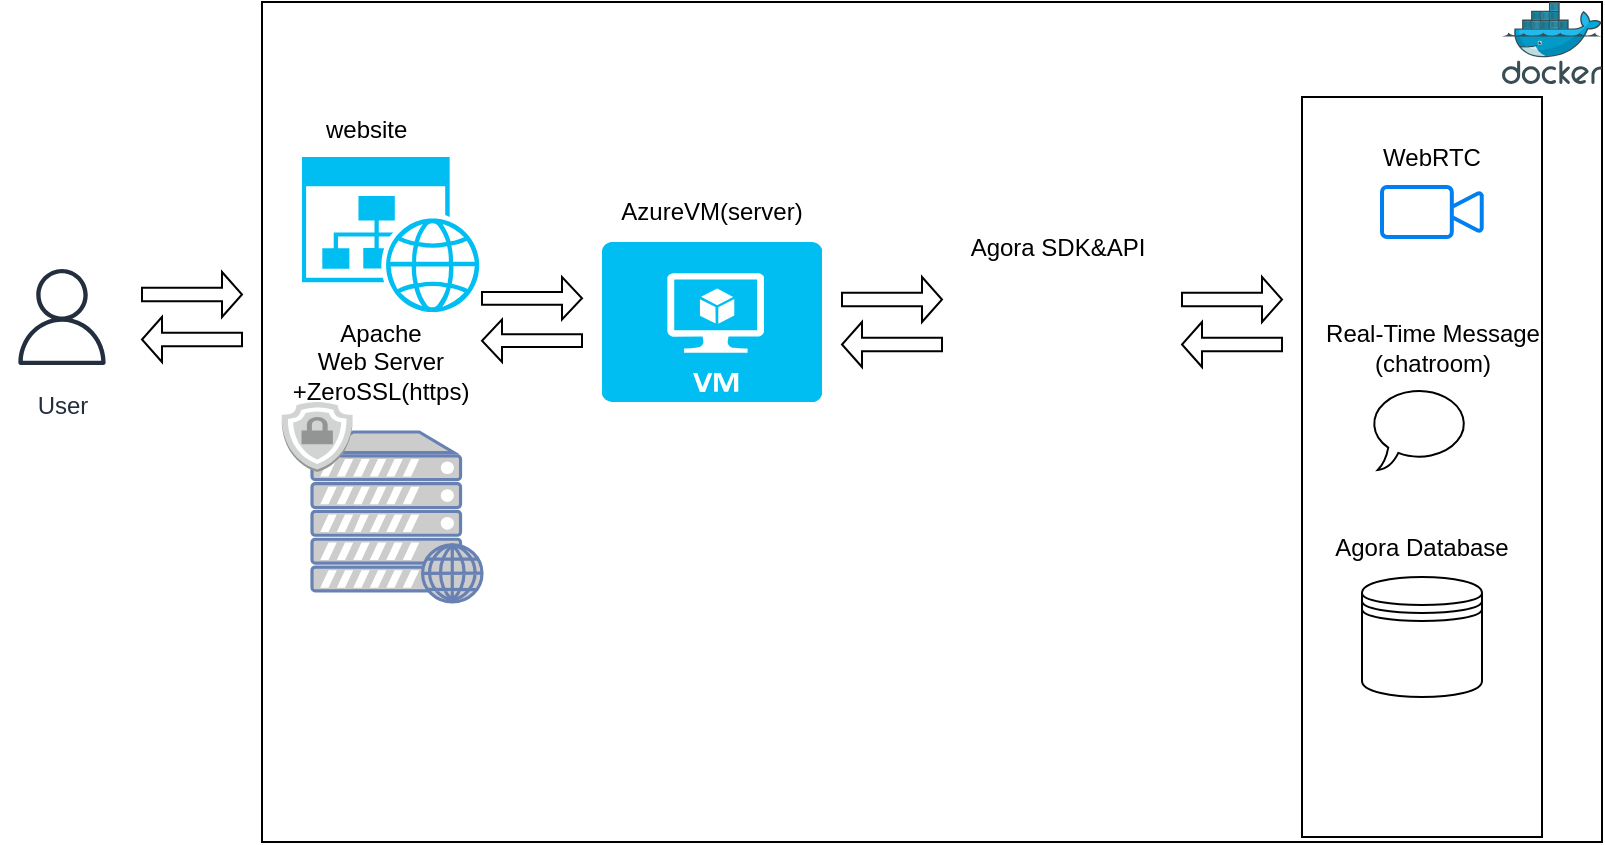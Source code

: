 <mxfile version="20.7.4" type="github">
  <diagram id="4lbaAA7GF88f6-nXXz54" name="Page-1">
    <mxGraphModel dx="1034" dy="438" grid="1" gridSize="10" guides="1" tooltips="1" connect="1" arrows="1" fold="1" page="1" pageScale="1" pageWidth="850" pageHeight="1100" math="0" shadow="0">
      <root>
        <mxCell id="0" />
        <mxCell id="1" parent="0" />
        <mxCell id="vfFkaF0R44FNCo4ghhD2-102" value="" style="rounded=0;whiteSpace=wrap;html=1;" vertex="1" parent="1">
          <mxGeometry x="130" y="40" width="670" height="420" as="geometry" />
        </mxCell>
        <mxCell id="vfFkaF0R44FNCo4ghhD2-1" value="User" style="sketch=0;outlineConnect=0;fontColor=#232F3E;gradientColor=none;strokeColor=#232F3E;fillColor=#ffffff;dashed=0;verticalLabelPosition=bottom;verticalAlign=top;align=center;html=1;fontSize=12;fontStyle=0;aspect=fixed;shape=mxgraph.aws4.resourceIcon;resIcon=mxgraph.aws4.user;" vertex="1" parent="1">
          <mxGeometry y="167.5" width="60" height="60" as="geometry" />
        </mxCell>
        <mxCell id="vfFkaF0R44FNCo4ghhD2-23" value="" style="group" vertex="1" connectable="0" parent="1">
          <mxGeometry x="139.7" y="205" width="100.3" height="135" as="geometry" />
        </mxCell>
        <mxCell id="vfFkaF0R44FNCo4ghhD2-7" value="Apache&lt;br&gt;Web Server&lt;br&gt;+ZeroSSL(https)" style="text;html=1;strokeColor=none;fillColor=none;align=center;verticalAlign=middle;whiteSpace=wrap;rounded=0;" vertex="1" parent="vfFkaF0R44FNCo4ghhD2-23">
          <mxGeometry x="11.45" width="77.4" height="30" as="geometry" />
        </mxCell>
        <mxCell id="vfFkaF0R44FNCo4ghhD2-18" value="" style="group" vertex="1" connectable="0" parent="vfFkaF0R44FNCo4ghhD2-23">
          <mxGeometry y="35" width="100.3" height="100" as="geometry" />
        </mxCell>
        <mxCell id="vfFkaF0R44FNCo4ghhD2-19" value="" style="fontColor=#0066CC;verticalAlign=top;verticalLabelPosition=bottom;labelPosition=center;align=center;html=1;outlineConnect=0;fillColor=#CCCCCC;strokeColor=#6881B3;gradientColor=none;gradientDirection=north;strokeWidth=2;shape=mxgraph.networks.web_server;movable=1;resizable=1;rotatable=1;deletable=1;editable=1;connectable=1;" vertex="1" parent="vfFkaF0R44FNCo4ghhD2-18">
          <mxGeometry x="15.3" y="15" width="85" height="85" as="geometry" />
        </mxCell>
        <mxCell id="vfFkaF0R44FNCo4ghhD2-20" value="" style="outlineConnect=0;dashed=0;verticalLabelPosition=bottom;verticalAlign=top;align=center;html=1;shape=mxgraph.aws3.ssl_padlock;fillColor=#D2D3D3;gradientColor=none;movable=1;resizable=1;rotatable=1;deletable=1;editable=1;connectable=1;" vertex="1" parent="vfFkaF0R44FNCo4ghhD2-18">
          <mxGeometry width="35.6" height="35" as="geometry" />
        </mxCell>
        <mxCell id="vfFkaF0R44FNCo4ghhD2-30" value="" style="group" vertex="1" connectable="0" parent="1">
          <mxGeometry x="150" y="90" width="90" height="105" as="geometry" />
        </mxCell>
        <mxCell id="vfFkaF0R44FNCo4ghhD2-28" value="" style="verticalLabelPosition=bottom;html=1;verticalAlign=top;align=center;strokeColor=none;fillColor=#00BEF2;shape=mxgraph.azure.website_generic;pointerEvents=1;" vertex="1" parent="vfFkaF0R44FNCo4ghhD2-30">
          <mxGeometry y="27.5" width="90" height="77.5" as="geometry" />
        </mxCell>
        <mxCell id="vfFkaF0R44FNCo4ghhD2-29" value="website" style="text;whiteSpace=wrap;html=1;" vertex="1" parent="vfFkaF0R44FNCo4ghhD2-30">
          <mxGeometry x="10" width="70" height="40" as="geometry" />
        </mxCell>
        <mxCell id="vfFkaF0R44FNCo4ghhD2-24" value="" style="group" vertex="1" connectable="0" parent="1">
          <mxGeometry x="300.0" y="130" width="110" height="110" as="geometry" />
        </mxCell>
        <mxCell id="vfFkaF0R44FNCo4ghhD2-21" value="" style="verticalLabelPosition=bottom;html=1;verticalAlign=top;align=center;strokeColor=none;fillColor=#00BEF2;shape=mxgraph.azure.virtual_machine;" vertex="1" parent="vfFkaF0R44FNCo4ghhD2-24">
          <mxGeometry y="30" width="110" height="80" as="geometry" />
        </mxCell>
        <mxCell id="vfFkaF0R44FNCo4ghhD2-22" value="AzureVM(server)" style="text;html=1;strokeColor=none;fillColor=none;align=center;verticalAlign=middle;whiteSpace=wrap;rounded=0;" vertex="1" parent="vfFkaF0R44FNCo4ghhD2-24">
          <mxGeometry x="25" width="60" height="30" as="geometry" />
        </mxCell>
        <mxCell id="vfFkaF0R44FNCo4ghhD2-48" value="" style="group" vertex="1" connectable="0" parent="1">
          <mxGeometry x="477.5" y="147.5" width="100" height="74.39" as="geometry" />
        </mxCell>
        <mxCell id="vfFkaF0R44FNCo4ghhD2-37" value="" style="shape=image;verticalLabelPosition=bottom;labelBackgroundColor=default;verticalAlign=top;aspect=fixed;imageAspect=0;image=https://www.agora.io/en/wp-content/themes/agora-main/images/agora-logo.svg;container=0;" vertex="1" parent="vfFkaF0R44FNCo4ghhD2-48">
          <mxGeometry x="4.25" y="42.5" width="91.5" height="31.89" as="geometry" />
        </mxCell>
        <mxCell id="vfFkaF0R44FNCo4ghhD2-39" value="Agora SDK&amp;amp;API" style="text;html=1;strokeColor=none;fillColor=none;align=center;verticalAlign=middle;whiteSpace=wrap;rounded=0;container=0;" vertex="1" parent="vfFkaF0R44FNCo4ghhD2-48">
          <mxGeometry width="100" height="30" as="geometry" />
        </mxCell>
        <mxCell id="vfFkaF0R44FNCo4ghhD2-61" value="" style="group" vertex="1" connectable="0" parent="1">
          <mxGeometry x="70" y="175" width="50" height="45" as="geometry" />
        </mxCell>
        <mxCell id="vfFkaF0R44FNCo4ghhD2-34" value="" style="shape=singleArrow;whiteSpace=wrap;html=1;" vertex="1" parent="vfFkaF0R44FNCo4ghhD2-61">
          <mxGeometry width="50" height="22.5" as="geometry" />
        </mxCell>
        <mxCell id="vfFkaF0R44FNCo4ghhD2-60" value="" style="shape=singleArrow;whiteSpace=wrap;html=1;direction=west;" vertex="1" parent="vfFkaF0R44FNCo4ghhD2-61">
          <mxGeometry y="22.5" width="50" height="22.5" as="geometry" />
        </mxCell>
        <mxCell id="vfFkaF0R44FNCo4ghhD2-62" value="" style="group" vertex="1" connectable="0" parent="1">
          <mxGeometry x="240" y="177.5" width="50" height="42.5" as="geometry" />
        </mxCell>
        <mxCell id="vfFkaF0R44FNCo4ghhD2-63" value="" style="shape=singleArrow;whiteSpace=wrap;html=1;" vertex="1" parent="vfFkaF0R44FNCo4ghhD2-62">
          <mxGeometry width="50" height="21.25" as="geometry" />
        </mxCell>
        <mxCell id="vfFkaF0R44FNCo4ghhD2-64" value="" style="shape=singleArrow;whiteSpace=wrap;html=1;direction=west;" vertex="1" parent="vfFkaF0R44FNCo4ghhD2-62">
          <mxGeometry y="21.25" width="50" height="21.25" as="geometry" />
        </mxCell>
        <mxCell id="vfFkaF0R44FNCo4ghhD2-66" value="" style="group" vertex="1" connectable="0" parent="1">
          <mxGeometry x="420" y="177.5" width="50" height="45" as="geometry" />
        </mxCell>
        <mxCell id="vfFkaF0R44FNCo4ghhD2-67" value="" style="shape=singleArrow;whiteSpace=wrap;html=1;" vertex="1" parent="vfFkaF0R44FNCo4ghhD2-66">
          <mxGeometry width="50" height="22.5" as="geometry" />
        </mxCell>
        <mxCell id="vfFkaF0R44FNCo4ghhD2-68" value="" style="shape=singleArrow;whiteSpace=wrap;html=1;direction=west;" vertex="1" parent="vfFkaF0R44FNCo4ghhD2-66">
          <mxGeometry y="22.5" width="50" height="22.5" as="geometry" />
        </mxCell>
        <mxCell id="vfFkaF0R44FNCo4ghhD2-87" value="" style="group" vertex="1" connectable="0" parent="1">
          <mxGeometry x="590" y="177.5" width="50" height="45" as="geometry" />
        </mxCell>
        <mxCell id="vfFkaF0R44FNCo4ghhD2-88" value="" style="shape=singleArrow;whiteSpace=wrap;html=1;" vertex="1" parent="vfFkaF0R44FNCo4ghhD2-87">
          <mxGeometry width="50" height="22.5" as="geometry" />
        </mxCell>
        <mxCell id="vfFkaF0R44FNCo4ghhD2-89" value="" style="shape=singleArrow;whiteSpace=wrap;html=1;direction=west;" vertex="1" parent="vfFkaF0R44FNCo4ghhD2-87">
          <mxGeometry y="22.5" width="50" height="22.5" as="geometry" />
        </mxCell>
        <mxCell id="vfFkaF0R44FNCo4ghhD2-103" value="" style="sketch=0;aspect=fixed;html=1;points=[];align=center;image;fontSize=12;image=img/lib/mscae/Docker.svg;" vertex="1" parent="1">
          <mxGeometry x="750" y="40" width="50" height="41" as="geometry" />
        </mxCell>
        <mxCell id="vfFkaF0R44FNCo4ghhD2-106" value="" style="group" vertex="1" connectable="0" parent="1">
          <mxGeometry x="650" y="87.5" width="130" height="370" as="geometry" />
        </mxCell>
        <mxCell id="vfFkaF0R44FNCo4ghhD2-92" value="" style="rounded=0;whiteSpace=wrap;html=1;" vertex="1" parent="vfFkaF0R44FNCo4ghhD2-106">
          <mxGeometry width="120" height="370" as="geometry" />
        </mxCell>
        <mxCell id="vfFkaF0R44FNCo4ghhD2-94" value="" style="group" vertex="1" connectable="0" parent="vfFkaF0R44FNCo4ghhD2-106">
          <mxGeometry y="105.0" width="130" height="81.483" as="geometry" />
        </mxCell>
        <mxCell id="vfFkaF0R44FNCo4ghhD2-43" value="" style="whiteSpace=wrap;html=1;shape=mxgraph.basic.oval_callout;container=0;" vertex="1" parent="vfFkaF0R44FNCo4ghhD2-94">
          <mxGeometry x="33.75" y="40.001" width="50" height="41.481" as="geometry" />
        </mxCell>
        <mxCell id="vfFkaF0R44FNCo4ghhD2-52" value="Real-Time Message&lt;br&gt;(chatroom)" style="text;html=1;align=center;verticalAlign=middle;resizable=0;points=[];autosize=1;strokeColor=none;fillColor=none;container=0;" vertex="1" parent="vfFkaF0R44FNCo4ghhD2-94">
          <mxGeometry width="130" height="40" as="geometry" />
        </mxCell>
        <mxCell id="vfFkaF0R44FNCo4ghhD2-93" value="" style="group" vertex="1" connectable="0" parent="vfFkaF0R44FNCo4ghhD2-106">
          <mxGeometry x="21.25" y="15" width="87.5" height="75" as="geometry" />
        </mxCell>
        <mxCell id="vfFkaF0R44FNCo4ghhD2-95" value="" style="group" vertex="1" connectable="0" parent="vfFkaF0R44FNCo4ghhD2-93">
          <mxGeometry width="87.5" height="55" as="geometry" />
        </mxCell>
        <mxCell id="vfFkaF0R44FNCo4ghhD2-55" value="WebRTC" style="text;html=1;strokeColor=none;fillColor=none;align=center;verticalAlign=middle;whiteSpace=wrap;rounded=0;container=0;" vertex="1" parent="vfFkaF0R44FNCo4ghhD2-95">
          <mxGeometry width="87.5" height="30" as="geometry" />
        </mxCell>
        <mxCell id="vfFkaF0R44FNCo4ghhD2-54" value="" style="html=1;verticalLabelPosition=bottom;align=center;labelBackgroundColor=#ffffff;verticalAlign=top;strokeWidth=2;strokeColor=#0080F0;shadow=0;dashed=0;shape=mxgraph.ios7.icons.video_conversation;container=0;" vertex="1" parent="vfFkaF0R44FNCo4ghhD2-95">
          <mxGeometry x="18.75" y="30" width="50" height="25" as="geometry" />
        </mxCell>
        <mxCell id="vfFkaF0R44FNCo4ghhD2-99" value="" style="group" vertex="1" connectable="0" parent="vfFkaF0R44FNCo4ghhD2-106">
          <mxGeometry x="15" y="210" width="90" height="90" as="geometry" />
        </mxCell>
        <mxCell id="vfFkaF0R44FNCo4ghhD2-96" value="" style="shape=datastore;whiteSpace=wrap;html=1;" vertex="1" parent="vfFkaF0R44FNCo4ghhD2-99">
          <mxGeometry x="15" y="30" width="60" height="60" as="geometry" />
        </mxCell>
        <mxCell id="vfFkaF0R44FNCo4ghhD2-98" value="Agora Database" style="text;html=1;strokeColor=none;fillColor=none;align=center;verticalAlign=middle;whiteSpace=wrap;rounded=0;" vertex="1" parent="vfFkaF0R44FNCo4ghhD2-99">
          <mxGeometry width="90" height="30" as="geometry" />
        </mxCell>
      </root>
    </mxGraphModel>
  </diagram>
</mxfile>
